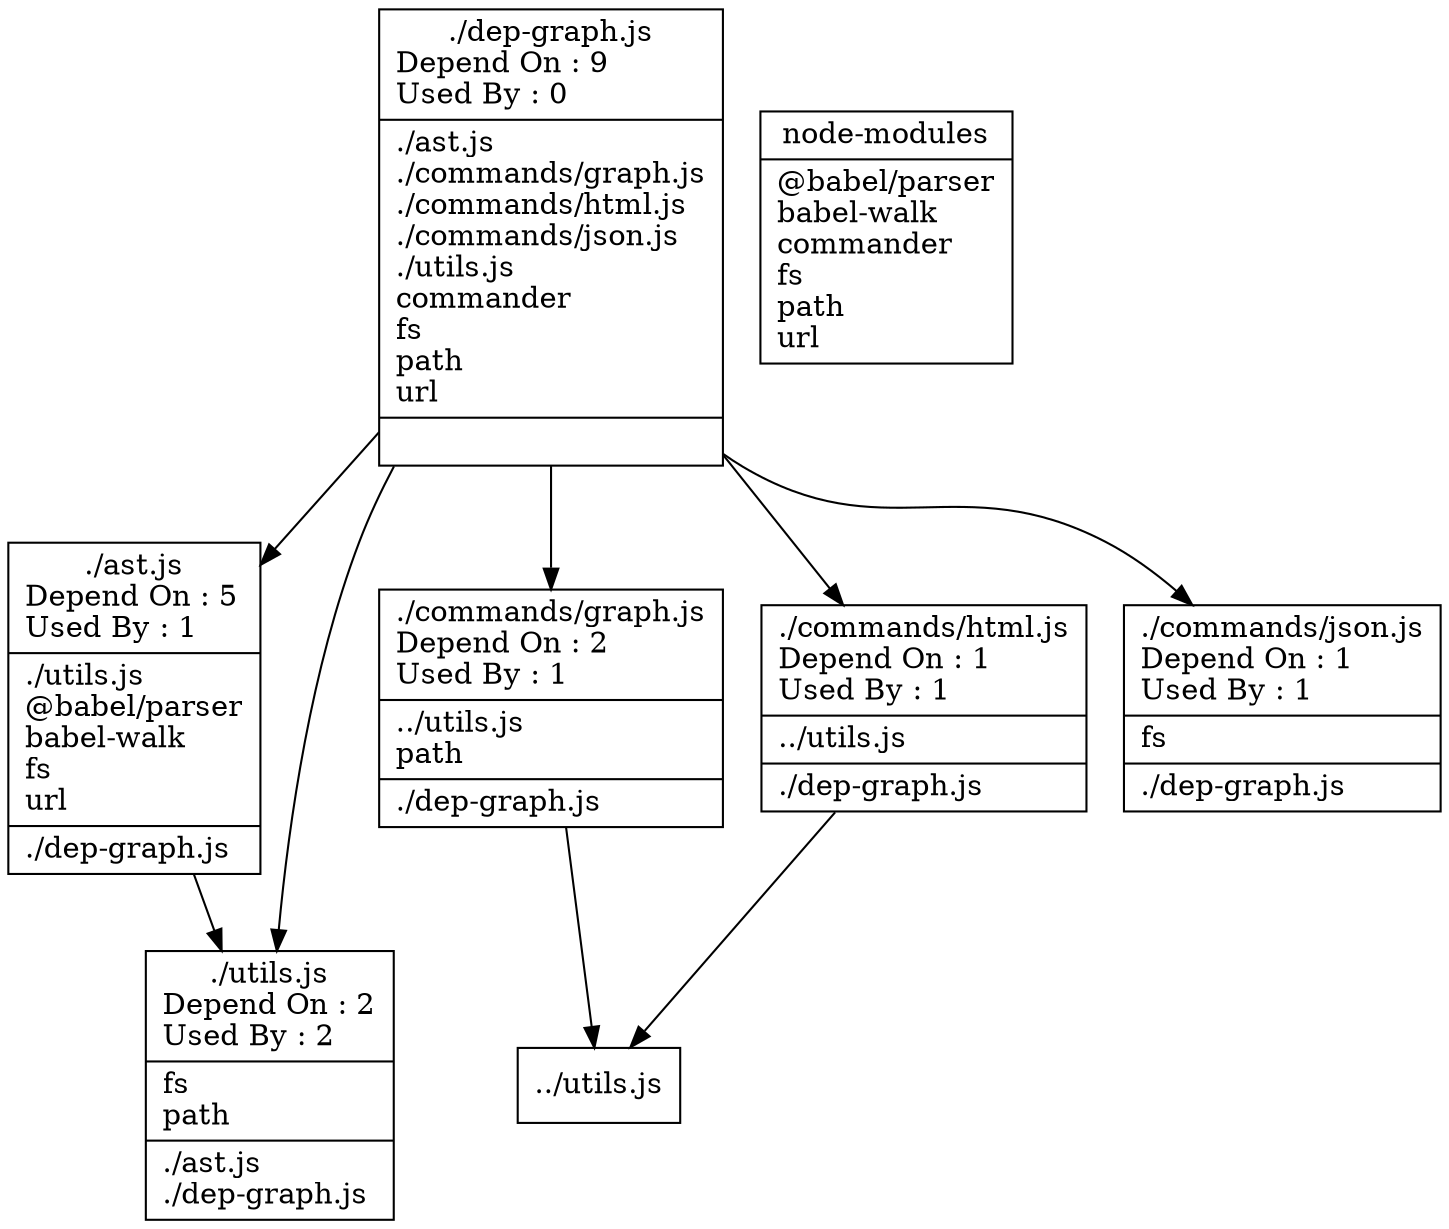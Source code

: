 digraph {
node [shape=record];
"./ast.js" [label="{ ./ast.js\n
Depend On : 5\l
Used By : 1\l
|
		./utils.js\l
		@babel/parser\l
		babel-walk\l
		fs\l
		url\l
|
		./dep-graph.js\l
}"];

"./dep-graph.js" [label="{ ./dep-graph.js\n
Depend On : 9\l
Used By : 0\l
|
		./ast.js\l
		./commands/graph.js\l
		./commands/html.js\l
		./commands/json.js\l
		./utils.js\l
		commander\l
		fs\l
		path\l
		url\l
|
}"];

"./utils.js" [label="{ ./utils.js\n
Depend On : 2\l
Used By : 2\l
|
		fs\l
		path\l
|
		./ast.js\l
		./dep-graph.js\l
}"];

"./commands/graph.js" [label="{ ./commands/graph.js\n
Depend On : 2\l
Used By : 1\l
|
		../utils.js\l
		path\l
|
		./dep-graph.js\l
}"];

"./commands/html.js" [label="{ ./commands/html.js\n
Depend On : 1\l
Used By : 1\l
|
		../utils.js\l
|
		./dep-graph.js\l
}"];

"./commands/json.js" [label="{ ./commands/json.js\n
Depend On : 1\l
Used By : 1\l
|
		fs\l
|
		./dep-graph.js\l
}"];

"node-modules" [label="{node-modules\n | 
 		@babel/parser\l
		babel-walk\l
		commander\l
		fs\l
		path\l
		url\l
}"];
"./ast.js"->"./utils.js"
"./dep-graph.js"->"./ast.js"
"./dep-graph.js"->"./commands/graph.js"
"./dep-graph.js"->"./commands/html.js"
"./dep-graph.js"->"./commands/json.js"
"./dep-graph.js"->"./utils.js"
"./commands/graph.js"->"../utils.js"
"./commands/html.js"->"../utils.js"
}
